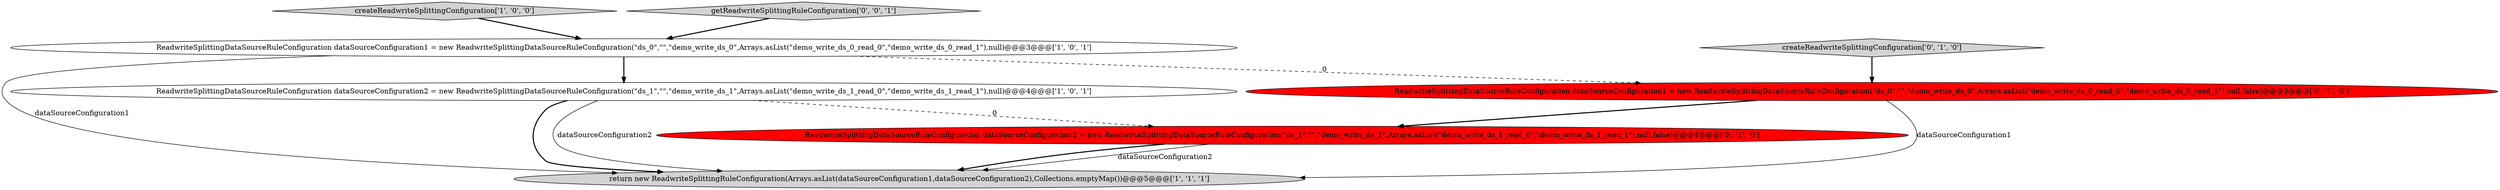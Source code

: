 digraph {
0 [style = filled, label = "createReadwriteSplittingConfiguration['1', '0', '0']", fillcolor = lightgray, shape = diamond image = "AAA0AAABBB1BBB"];
5 [style = filled, label = "createReadwriteSplittingConfiguration['0', '1', '0']", fillcolor = lightgray, shape = diamond image = "AAA0AAABBB2BBB"];
6 [style = filled, label = "ReadwriteSplittingDataSourceRuleConfiguration dataSourceConfiguration1 = new ReadwriteSplittingDataSourceRuleConfiguration(\"ds_0\",\"\",\"demo_write_ds_0\",Arrays.asList(\"demo_write_ds_0_read_0\",\"demo_write_ds_0_read_1\"),null,false)@@@3@@@['0', '1', '0']", fillcolor = red, shape = ellipse image = "AAA1AAABBB2BBB"];
1 [style = filled, label = "return new ReadwriteSplittingRuleConfiguration(Arrays.asList(dataSourceConfiguration1,dataSourceConfiguration2),Collections.emptyMap())@@@5@@@['1', '1', '1']", fillcolor = lightgray, shape = ellipse image = "AAA0AAABBB1BBB"];
2 [style = filled, label = "ReadwriteSplittingDataSourceRuleConfiguration dataSourceConfiguration1 = new ReadwriteSplittingDataSourceRuleConfiguration(\"ds_0\",\"\",\"demo_write_ds_0\",Arrays.asList(\"demo_write_ds_0_read_0\",\"demo_write_ds_0_read_1\"),null)@@@3@@@['1', '0', '1']", fillcolor = white, shape = ellipse image = "AAA0AAABBB1BBB"];
4 [style = filled, label = "ReadwriteSplittingDataSourceRuleConfiguration dataSourceConfiguration2 = new ReadwriteSplittingDataSourceRuleConfiguration(\"ds_1\",\"\",\"demo_write_ds_1\",Arrays.asList(\"demo_write_ds_1_read_0\",\"demo_write_ds_1_read_1\"),null,false)@@@4@@@['0', '1', '0']", fillcolor = red, shape = ellipse image = "AAA1AAABBB2BBB"];
3 [style = filled, label = "ReadwriteSplittingDataSourceRuleConfiguration dataSourceConfiguration2 = new ReadwriteSplittingDataSourceRuleConfiguration(\"ds_1\",\"\",\"demo_write_ds_1\",Arrays.asList(\"demo_write_ds_1_read_0\",\"demo_write_ds_1_read_1\"),null)@@@4@@@['1', '0', '1']", fillcolor = white, shape = ellipse image = "AAA0AAABBB1BBB"];
7 [style = filled, label = "getReadwriteSplittingRuleConfiguration['0', '0', '1']", fillcolor = lightgray, shape = diamond image = "AAA0AAABBB3BBB"];
2->1 [style = solid, label="dataSourceConfiguration1"];
4->1 [style = solid, label="dataSourceConfiguration2"];
6->4 [style = bold, label=""];
4->1 [style = bold, label=""];
5->6 [style = bold, label=""];
3->1 [style = bold, label=""];
3->4 [style = dashed, label="0"];
7->2 [style = bold, label=""];
6->1 [style = solid, label="dataSourceConfiguration1"];
2->3 [style = bold, label=""];
0->2 [style = bold, label=""];
3->1 [style = solid, label="dataSourceConfiguration2"];
2->6 [style = dashed, label="0"];
}
